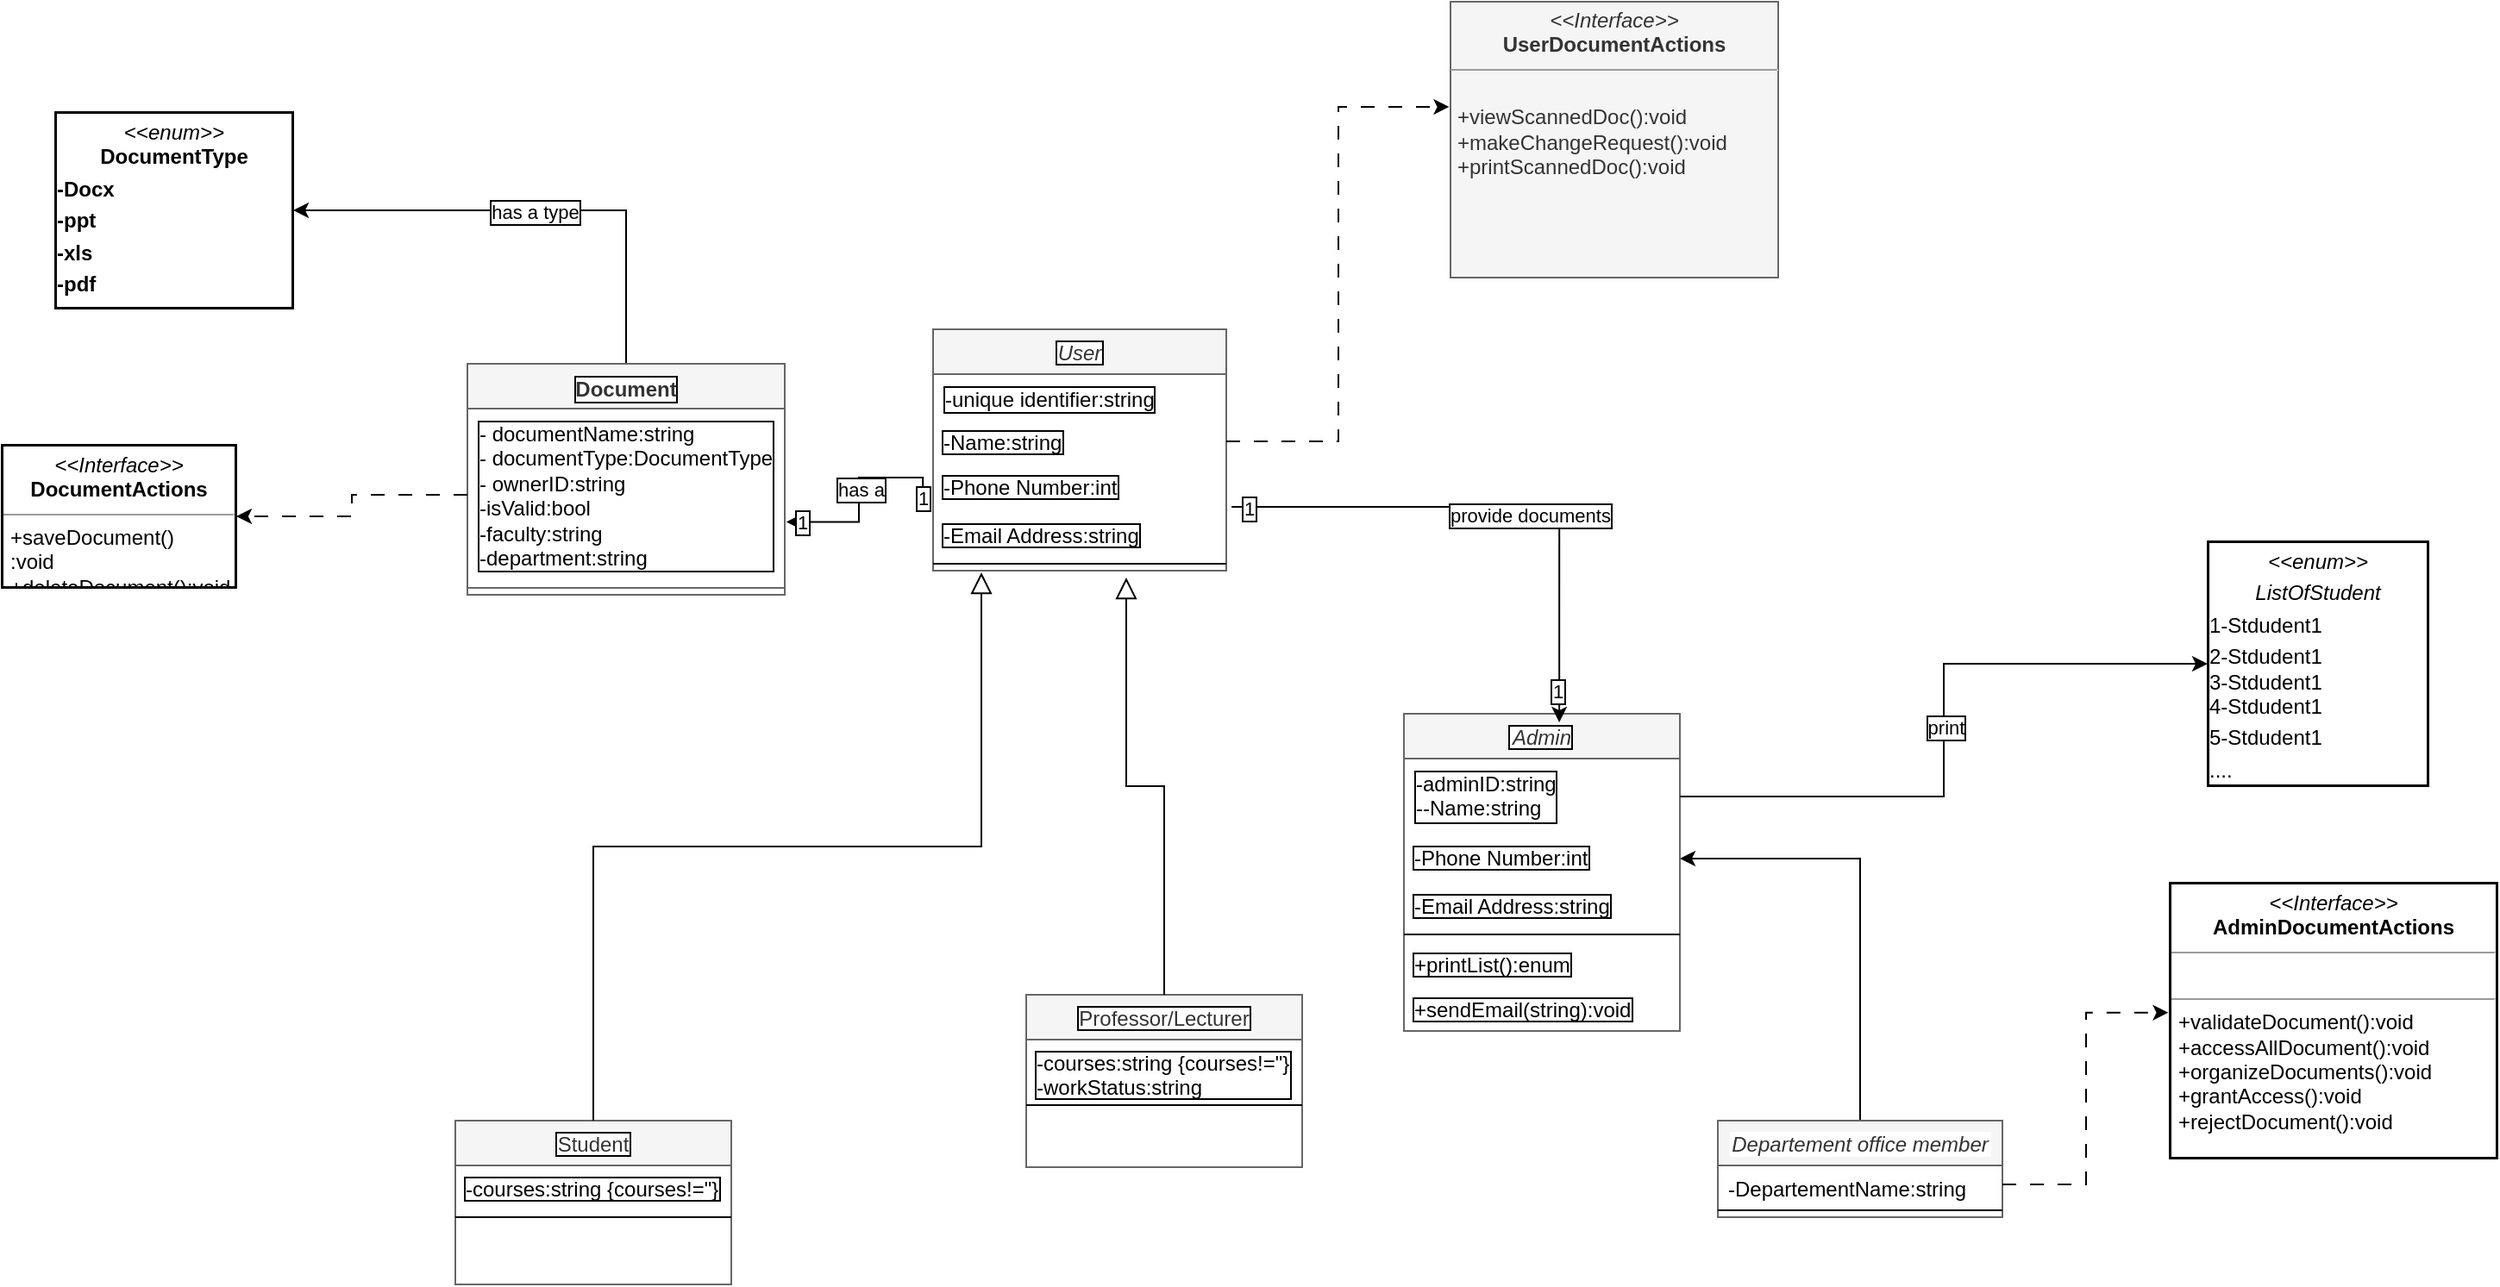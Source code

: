 <mxfile version="22.1.16" type="device">
  <diagram id="C5RBs43oDa-KdzZeNtuy" name="Page-1">
    <mxGraphModel dx="1159" dy="214" grid="0" gridSize="10" guides="1" tooltips="1" connect="1" arrows="1" fold="1" page="1" pageScale="1" pageWidth="827" pageHeight="1169" background="#FFFFFF" math="0" shadow="0">
      <root>
        <mxCell id="WIyWlLk6GJQsqaUBKTNV-0" />
        <mxCell id="WIyWlLk6GJQsqaUBKTNV-1" parent="WIyWlLk6GJQsqaUBKTNV-0" />
        <mxCell id="zkfFHV4jXpPFQw0GAbJ--6" value="Student" style="swimlane;fontStyle=0;align=center;verticalAlign=top;childLayout=stackLayout;horizontal=1;startSize=26;horizontalStack=0;resizeParent=1;resizeLast=0;collapsible=1;marginBottom=0;rounded=0;shadow=0;strokeWidth=1;fontColor=#333333;labelBackgroundColor=#FFFFFF;labelBorderColor=#000000;fillColor=#f5f5f5;strokeColor=#666666;" parent="WIyWlLk6GJQsqaUBKTNV-1" vertex="1">
          <mxGeometry x="-447" y="959" width="160" height="95" as="geometry">
            <mxRectangle x="-440" y="850" width="160" height="26" as="alternateBounds" />
          </mxGeometry>
        </mxCell>
        <mxCell id="zkfFHV4jXpPFQw0GAbJ--7" value="-courses:string {courses!=&quot;}" style="text;align=left;verticalAlign=top;spacingLeft=4;spacingRight=4;overflow=hidden;rotatable=0;points=[[0,0.5],[1,0.5]];portConstraint=eastwest;fontColor=#000000;labelBackgroundColor=#FFFFFF;labelBorderColor=#000000;" parent="zkfFHV4jXpPFQw0GAbJ--6" vertex="1">
          <mxGeometry y="26" width="160" height="26" as="geometry" />
        </mxCell>
        <mxCell id="zkfFHV4jXpPFQw0GAbJ--9" value="" style="line;html=1;strokeWidth=1;align=left;verticalAlign=middle;spacingTop=-1;spacingLeft=3;spacingRight=3;rotatable=0;labelPosition=right;points=[];portConstraint=eastwest;fontColor=#000000;labelBackgroundColor=#FFFFFF;labelBorderColor=#000000;" parent="zkfFHV4jXpPFQw0GAbJ--6" vertex="1">
          <mxGeometry y="52" width="160" height="8" as="geometry" />
        </mxCell>
        <mxCell id="zkfFHV4jXpPFQw0GAbJ--12" value="" style="endArrow=block;endSize=10;endFill=0;shadow=0;strokeWidth=1;rounded=0;edgeStyle=elbowEdgeStyle;elbow=vertical;fontColor=#000000;labelBackgroundColor=#FFFFFF;labelBorderColor=#000000;strokeColor=#000000;" parent="WIyWlLk6GJQsqaUBKTNV-1" source="zkfFHV4jXpPFQw0GAbJ--6" edge="1">
          <mxGeometry width="160" relative="1" as="geometry">
            <mxPoint x="-390" y="1000" as="sourcePoint" />
            <mxPoint x="-142" y="641" as="targetPoint" />
          </mxGeometry>
        </mxCell>
        <mxCell id="zkfFHV4jXpPFQw0GAbJ--13" value="Professor/Lecturer" style="swimlane;fontStyle=0;align=center;verticalAlign=top;childLayout=stackLayout;horizontal=1;startSize=26;horizontalStack=0;resizeParent=1;resizeLast=0;collapsible=1;marginBottom=0;rounded=0;shadow=0;strokeWidth=1;fontColor=#333333;labelBackgroundColor=#FFFFFF;labelBorderColor=#000000;fillColor=#f5f5f5;strokeColor=#666666;" parent="WIyWlLk6GJQsqaUBKTNV-1" vertex="1">
          <mxGeometry x="-116" y="886" width="160" height="100" as="geometry">
            <mxRectangle x="-220" y="864" width="170" height="26" as="alternateBounds" />
          </mxGeometry>
        </mxCell>
        <mxCell id="zkfFHV4jXpPFQw0GAbJ--14" value="-courses:string {courses!=&quot;}&#xa;-workStatus:string" style="text;align=left;verticalAlign=top;spacingLeft=4;spacingRight=4;overflow=hidden;rotatable=0;points=[[0,0.5],[1,0.5]];portConstraint=eastwest;fontColor=#000000;labelBackgroundColor=#FFFFFF;labelBorderColor=#000000;" parent="zkfFHV4jXpPFQw0GAbJ--13" vertex="1">
          <mxGeometry y="26" width="160" height="34" as="geometry" />
        </mxCell>
        <mxCell id="zkfFHV4jXpPFQw0GAbJ--15" value="" style="line;html=1;strokeWidth=1;align=left;verticalAlign=middle;spacingTop=-1;spacingLeft=3;spacingRight=3;rotatable=0;labelPosition=right;points=[];portConstraint=eastwest;fontColor=#000000;labelBackgroundColor=#FFFFFF;labelBorderColor=#000000;" parent="zkfFHV4jXpPFQw0GAbJ--13" vertex="1">
          <mxGeometry y="60" width="160" height="8" as="geometry" />
        </mxCell>
        <mxCell id="zkfFHV4jXpPFQw0GAbJ--16" value="" style="endArrow=block;endSize=10;endFill=0;shadow=0;strokeWidth=1;rounded=0;edgeStyle=elbowEdgeStyle;elbow=vertical;exitX=0.5;exitY=0;exitDx=0;exitDy=0;fontColor=#000000;labelBackgroundColor=#FFFFFF;labelBorderColor=#000000;strokeColor=#000000;" parent="WIyWlLk6GJQsqaUBKTNV-1" source="zkfFHV4jXpPFQw0GAbJ--13" edge="1">
          <mxGeometry width="160" relative="1" as="geometry">
            <mxPoint x="-101.97" y="952.02" as="sourcePoint" />
            <mxPoint x="-58" y="644" as="targetPoint" />
          </mxGeometry>
        </mxCell>
        <mxCell id="S61hB1X97pIQe1KyUAyb-24" style="edgeStyle=orthogonalEdgeStyle;rounded=0;orthogonalLoop=1;jettySize=auto;html=1;exitX=0.5;exitY=0;exitDx=0;exitDy=0;entryX=1;entryY=0.5;entryDx=0;entryDy=0;fontColor=#000000;labelBackgroundColor=#FFFFFF;labelBorderColor=#000000;strokeColor=#000000;" parent="WIyWlLk6GJQsqaUBKTNV-1" source="S61hB1X97pIQe1KyUAyb-16" target="S61hB1X97pIQe1KyUAyb-36" edge="1">
          <mxGeometry relative="1" as="geometry">
            <mxPoint x="560" y="180" as="targetPoint" />
          </mxGeometry>
        </mxCell>
        <mxCell id="S61hB1X97pIQe1KyUAyb-16" value="Departement office member" style="swimlane;fontStyle=2;align=center;verticalAlign=top;childLayout=stackLayout;horizontal=1;startSize=26;horizontalStack=0;resizeParent=1;resizeLast=0;collapsible=1;marginBottom=0;rounded=0;shadow=0;strokeWidth=1;fontColor=#333333;labelBackgroundColor=#FFFFFF;labelBorderColor=#FFFFFF;fillColor=#f5f5f5;strokeColor=#666666;" parent="WIyWlLk6GJQsqaUBKTNV-1" vertex="1">
          <mxGeometry x="285" y="959" width="165" height="56" as="geometry">
            <mxRectangle x="480" y="890" width="160" height="26" as="alternateBounds" />
          </mxGeometry>
        </mxCell>
        <mxCell id="S61hB1X97pIQe1KyUAyb-20" value="-DepartementName:string" style="text;align=left;verticalAlign=top;spacingLeft=4;spacingRight=4;overflow=hidden;rotatable=0;points=[[0,0.5],[1,0.5]];portConstraint=eastwest;rounded=0;shadow=0;html=0;fontColor=#000000;labelBackgroundColor=#FFFFFF;labelBorderColor=#FFFFFF;" parent="S61hB1X97pIQe1KyUAyb-16" vertex="1">
          <mxGeometry y="26" width="165" height="22" as="geometry" />
        </mxCell>
        <mxCell id="S61hB1X97pIQe1KyUAyb-21" value="" style="line;html=1;strokeWidth=1;align=left;verticalAlign=middle;spacingTop=-1;spacingLeft=3;spacingRight=3;rotatable=0;labelPosition=right;points=[];portConstraint=eastwest;fontColor=#000000;labelBackgroundColor=#FFFFFF;labelBorderColor=#000000;" parent="S61hB1X97pIQe1KyUAyb-16" vertex="1">
          <mxGeometry y="48" width="165" height="8" as="geometry" />
        </mxCell>
        <mxCell id="r0w45n-M8bAg3vHIU11i-13" style="edgeStyle=orthogonalEdgeStyle;rounded=0;orthogonalLoop=1;jettySize=auto;html=1;exitX=0.5;exitY=0;exitDx=0;exitDy=0;entryX=1;entryY=0.5;entryDx=0;entryDy=0;fontColor=#000000;labelBackgroundColor=#FFFFFF;labelBorderColor=#000000;strokeColor=#000000;" parent="WIyWlLk6GJQsqaUBKTNV-1" source="S61hB1X97pIQe1KyUAyb-40" target="r0w45n-M8bAg3vHIU11i-11" edge="1">
          <mxGeometry relative="1" as="geometry" />
        </mxCell>
        <mxCell id="r0w45n-M8bAg3vHIU11i-14" value="has a type" style="edgeLabel;html=1;align=center;verticalAlign=middle;resizable=0;points=[];fontColor=#000000;labelBackgroundColor=#FFFFFF;labelBorderColor=#000000;" parent="r0w45n-M8bAg3vHIU11i-13" vertex="1" connectable="0">
          <mxGeometry x="0.011" y="1" relative="1" as="geometry">
            <mxPoint as="offset" />
          </mxGeometry>
        </mxCell>
        <mxCell id="S61hB1X97pIQe1KyUAyb-40" value="Document" style="swimlane;fontStyle=1;align=center;verticalAlign=top;childLayout=stackLayout;horizontal=1;startSize=26;horizontalStack=0;resizeParent=1;resizeParentMax=0;resizeLast=0;collapsible=1;marginBottom=0;whiteSpace=wrap;html=1;fontColor=#333333;labelBackgroundColor=#FFFFFF;labelBorderColor=#000000;fillColor=#f5f5f5;strokeColor=#666666;" parent="WIyWlLk6GJQsqaUBKTNV-1" vertex="1">
          <mxGeometry x="-440" y="520" width="184" height="134" as="geometry">
            <mxRectangle x="-420" y="610" width="100" height="30" as="alternateBounds" />
          </mxGeometry>
        </mxCell>
        <mxCell id="S61hB1X97pIQe1KyUAyb-41" value="- documentName:string&lt;br&gt;- documentType:DocumentType&lt;br&gt;- ownerID:string&lt;br&gt;-isValid:bool&lt;br&gt;-faculty:string&lt;br&gt;-department:string" style="text;strokeColor=none;fillColor=none;align=left;verticalAlign=top;spacingLeft=4;spacingRight=4;overflow=hidden;rotatable=0;points=[[0,0.5],[1,0.5]];portConstraint=eastwest;whiteSpace=wrap;html=1;fontColor=#000000;labelBackgroundColor=#FFFFFF;labelBorderColor=#000000;" parent="S61hB1X97pIQe1KyUAyb-40" vertex="1">
          <mxGeometry y="26" width="184" height="100" as="geometry" />
        </mxCell>
        <mxCell id="S61hB1X97pIQe1KyUAyb-42" value="" style="line;strokeWidth=1;fillColor=none;align=left;verticalAlign=middle;spacingTop=-1;spacingLeft=3;spacingRight=3;rotatable=0;labelPosition=right;points=[];portConstraint=eastwest;strokeColor=inherit;fontColor=#000000;labelBackgroundColor=#FFFFFF;labelBorderColor=#000000;" parent="S61hB1X97pIQe1KyUAyb-40" vertex="1">
          <mxGeometry y="126" width="184" height="8" as="geometry" />
        </mxCell>
        <mxCell id="S61hB1X97pIQe1KyUAyb-44" style="edgeStyle=orthogonalEdgeStyle;rounded=0;orthogonalLoop=1;jettySize=auto;html=1;exitX=-0.035;exitY=0;exitDx=0;exitDy=0;entryX=1.005;entryY=0.657;entryDx=0;entryDy=0;entryPerimeter=0;exitPerimeter=0;fontColor=#000000;labelBackgroundColor=#FFFFFF;labelBorderColor=#000000;strokeColor=#000000;" parent="WIyWlLk6GJQsqaUBKTNV-1" source="S61hB1X97pIQe1KyUAyb-71" target="S61hB1X97pIQe1KyUAyb-41" edge="1">
          <mxGeometry relative="1" as="geometry">
            <mxPoint x="-210" y="709" as="sourcePoint" />
          </mxGeometry>
        </mxCell>
        <mxCell id="S61hB1X97pIQe1KyUAyb-48" value="1" style="edgeLabel;html=1;align=center;verticalAlign=middle;resizable=0;points=[];fontColor=#000000;labelBackgroundColor=#FFFFFF;labelBorderColor=#000000;" parent="S61hB1X97pIQe1KyUAyb-44" vertex="1" connectable="0">
          <mxGeometry x="-0.865" relative="1" as="geometry">
            <mxPoint as="offset" />
          </mxGeometry>
        </mxCell>
        <mxCell id="S61hB1X97pIQe1KyUAyb-49" value="1" style="edgeLabel;html=1;align=center;verticalAlign=middle;resizable=0;points=[];fontColor=#000000;labelBackgroundColor=#FFFFFF;labelBorderColor=#000000;" parent="S61hB1X97pIQe1KyUAyb-44" vertex="1" connectable="0">
          <mxGeometry x="0.869" relative="1" as="geometry">
            <mxPoint as="offset" />
          </mxGeometry>
        </mxCell>
        <mxCell id="S61hB1X97pIQe1KyUAyb-50" value="has a" style="edgeLabel;html=1;align=center;verticalAlign=middle;resizable=0;points=[];fontColor=#000000;labelBackgroundColor=#FFFFFF;labelBorderColor=#000000;" parent="S61hB1X97pIQe1KyUAyb-44" vertex="1" connectable="0">
          <mxGeometry x="0.016" y="1" relative="1" as="geometry">
            <mxPoint as="offset" />
          </mxGeometry>
        </mxCell>
        <mxCell id="S61hB1X97pIQe1KyUAyb-33" value="Admin" style="swimlane;fontStyle=2;align=center;verticalAlign=top;childLayout=stackLayout;horizontal=1;startSize=26;horizontalStack=0;resizeParent=1;resizeLast=0;collapsible=1;marginBottom=0;rounded=0;shadow=0;strokeWidth=1;fontColor=#333333;labelBackgroundColor=#FFFFFF;labelBorderColor=#000000;fillColor=#f5f5f5;strokeColor=#666666;" parent="WIyWlLk6GJQsqaUBKTNV-1" vertex="1">
          <mxGeometry x="103" y="723" width="160" height="184" as="geometry">
            <mxRectangle x="254" y="830" width="160" height="26" as="alternateBounds" />
          </mxGeometry>
        </mxCell>
        <mxCell id="S61hB1X97pIQe1KyUAyb-34" value="-adminID:string&lt;br&gt;--Name:string" style="text;strokeColor=none;fillColor=none;align=left;verticalAlign=top;spacingLeft=4;spacingRight=4;overflow=hidden;rotatable=0;points=[[0,0.5],[1,0.5]];portConstraint=eastwest;whiteSpace=wrap;html=1;fontColor=#000000;labelBackgroundColor=#FFFFFF;labelBorderColor=#000000;" parent="S61hB1X97pIQe1KyUAyb-33" vertex="1">
          <mxGeometry y="26" width="160" height="44" as="geometry" />
        </mxCell>
        <mxCell id="S61hB1X97pIQe1KyUAyb-36" value="-Phone Number:int" style="text;align=left;verticalAlign=top;spacingLeft=4;spacingRight=4;overflow=hidden;rotatable=0;points=[[0,0.5],[1,0.5]];portConstraint=eastwest;rounded=0;shadow=0;html=0;fontColor=#000000;labelBackgroundColor=#FFFFFF;labelBorderColor=#000000;" parent="S61hB1X97pIQe1KyUAyb-33" vertex="1">
          <mxGeometry y="70" width="160" height="28" as="geometry" />
        </mxCell>
        <mxCell id="S61hB1X97pIQe1KyUAyb-37" value="-Email Address:string" style="text;align=left;verticalAlign=top;spacingLeft=4;spacingRight=4;overflow=hidden;rotatable=0;points=[[0,0.5],[1,0.5]];portConstraint=eastwest;rounded=0;shadow=0;html=0;fontColor=#000000;labelBackgroundColor=#FFFFFF;labelBorderColor=#000000;" parent="S61hB1X97pIQe1KyUAyb-33" vertex="1">
          <mxGeometry y="98" width="160" height="26" as="geometry" />
        </mxCell>
        <mxCell id="S61hB1X97pIQe1KyUAyb-38" value="" style="line;html=1;strokeWidth=1;align=left;verticalAlign=middle;spacingTop=-1;spacingLeft=3;spacingRight=3;rotatable=0;labelPosition=right;points=[];portConstraint=eastwest;fontColor=#000000;labelBackgroundColor=#FFFFFF;labelBorderColor=#000000;" parent="S61hB1X97pIQe1KyUAyb-33" vertex="1">
          <mxGeometry y="124" width="160" height="8" as="geometry" />
        </mxCell>
        <mxCell id="S61hB1X97pIQe1KyUAyb-39" value="+printList():enum" style="text;align=left;verticalAlign=top;spacingLeft=4;spacingRight=4;overflow=hidden;rotatable=0;points=[[0,0.5],[1,0.5]];portConstraint=eastwest;fontColor=#000000;labelBackgroundColor=#FFFFFF;labelBorderColor=#000000;" parent="S61hB1X97pIQe1KyUAyb-33" vertex="1">
          <mxGeometry y="132" width="160" height="26" as="geometry" />
        </mxCell>
        <mxCell id="-xaO_oVaFbOYFfkfcEF4-2" value="+sendEmail(string):void" style="text;align=left;verticalAlign=top;spacingLeft=4;spacingRight=4;overflow=hidden;rotatable=0;points=[[0,0.5],[1,0.5]];portConstraint=eastwest;fontColor=#000000;labelBackgroundColor=#FFFFFF;labelBorderColor=#000000;" vertex="1" parent="S61hB1X97pIQe1KyUAyb-33">
          <mxGeometry y="158" width="160" height="26" as="geometry" />
        </mxCell>
        <mxCell id="S61hB1X97pIQe1KyUAyb-63" style="edgeStyle=orthogonalEdgeStyle;rounded=0;orthogonalLoop=1;jettySize=auto;html=1;exitX=1.018;exitY=-0.115;exitDx=0;exitDy=0;entryX=0.563;entryY=0.027;entryDx=0;entryDy=0;entryPerimeter=0;exitPerimeter=0;fontColor=#000000;labelBackgroundColor=#FFFFFF;labelBorderColor=#000000;strokeColor=#000000;" parent="WIyWlLk6GJQsqaUBKTNV-1" source="S61hB1X97pIQe1KyUAyb-71" target="S61hB1X97pIQe1KyUAyb-33" edge="1">
          <mxGeometry relative="1" as="geometry">
            <mxPoint x="-50" y="709" as="sourcePoint" />
          </mxGeometry>
        </mxCell>
        <mxCell id="S61hB1X97pIQe1KyUAyb-64" value="1" style="edgeLabel;html=1;align=center;verticalAlign=middle;resizable=0;points=[];fontColor=#000000;labelBackgroundColor=#FFFFFF;labelBorderColor=#000000;" parent="S61hB1X97pIQe1KyUAyb-63" vertex="1" connectable="0">
          <mxGeometry x="-0.941" y="-1" relative="1" as="geometry">
            <mxPoint as="offset" />
          </mxGeometry>
        </mxCell>
        <mxCell id="S61hB1X97pIQe1KyUAyb-65" value="provide documents" style="edgeLabel;html=1;align=center;verticalAlign=middle;resizable=0;points=[];fontColor=#000000;labelBackgroundColor=#FFFFFF;labelBorderColor=#000000;" parent="S61hB1X97pIQe1KyUAyb-63" vertex="1" connectable="0">
          <mxGeometry x="0.095" y="-5" relative="1" as="geometry">
            <mxPoint as="offset" />
          </mxGeometry>
        </mxCell>
        <mxCell id="S61hB1X97pIQe1KyUAyb-66" value="1" style="edgeLabel;html=1;align=center;verticalAlign=middle;resizable=0;points=[];fontColor=#000000;labelBackgroundColor=#FFFFFF;labelBorderColor=#000000;" parent="S61hB1X97pIQe1KyUAyb-63" vertex="1" connectable="0">
          <mxGeometry x="0.881" y="-1" relative="1" as="geometry">
            <mxPoint as="offset" />
          </mxGeometry>
        </mxCell>
        <mxCell id="S61hB1X97pIQe1KyUAyb-67" value="User" style="swimlane;fontStyle=2;align=center;verticalAlign=top;childLayout=stackLayout;horizontal=1;startSize=26;horizontalStack=0;resizeParent=1;resizeLast=0;collapsible=1;marginBottom=0;rounded=0;shadow=0;strokeWidth=1;fontColor=#333333;labelBackgroundColor=#FFFFFF;labelBorderColor=#000000;fillColor=#f5f5f5;strokeColor=#666666;" parent="WIyWlLk6GJQsqaUBKTNV-1" vertex="1">
          <mxGeometry x="-170" y="500" width="170" height="140" as="geometry">
            <mxRectangle x="-210" y="700" width="160" height="26" as="alternateBounds" />
          </mxGeometry>
        </mxCell>
        <mxCell id="S61hB1X97pIQe1KyUAyb-68" value="-unique identifier:string" style="text;strokeColor=none;fillColor=none;align=left;verticalAlign=top;spacingLeft=4;spacingRight=4;overflow=hidden;rotatable=0;points=[[0,0.5],[1,0.5]];portConstraint=eastwest;whiteSpace=wrap;html=1;fontColor=#000000;labelBackgroundColor=#FFFFFF;labelBorderColor=#000000;" parent="S61hB1X97pIQe1KyUAyb-67" vertex="1">
          <mxGeometry y="26" width="170" height="26" as="geometry" />
        </mxCell>
        <mxCell id="S61hB1X97pIQe1KyUAyb-69" value="-Name:string" style="text;align=left;verticalAlign=top;spacingLeft=4;spacingRight=4;overflow=hidden;rotatable=0;points=[[0,0.5],[1,0.5]];portConstraint=eastwest;fontColor=#000000;labelBackgroundColor=#FFFFFF;labelBorderColor=#000000;" parent="S61hB1X97pIQe1KyUAyb-67" vertex="1">
          <mxGeometry y="52" width="170" height="26" as="geometry" />
        </mxCell>
        <mxCell id="S61hB1X97pIQe1KyUAyb-70" value="-Phone Number:int" style="text;align=left;verticalAlign=top;spacingLeft=4;spacingRight=4;overflow=hidden;rotatable=0;points=[[0,0.5],[1,0.5]];portConstraint=eastwest;rounded=0;shadow=0;html=0;fontColor=#000000;labelBackgroundColor=#FFFFFF;labelBorderColor=#000000;" parent="S61hB1X97pIQe1KyUAyb-67" vertex="1">
          <mxGeometry y="78" width="170" height="28" as="geometry" />
        </mxCell>
        <mxCell id="S61hB1X97pIQe1KyUAyb-71" value="-Email Address:string" style="text;align=left;verticalAlign=top;spacingLeft=4;spacingRight=4;overflow=hidden;rotatable=0;points=[[0,0.5],[1,0.5]];portConstraint=eastwest;rounded=0;shadow=0;html=0;fontColor=#000000;labelBackgroundColor=#FFFFFF;labelBorderColor=#000000;" parent="S61hB1X97pIQe1KyUAyb-67" vertex="1">
          <mxGeometry y="106" width="170" height="26" as="geometry" />
        </mxCell>
        <mxCell id="S61hB1X97pIQe1KyUAyb-72" value="" style="line;html=1;strokeWidth=1;align=left;verticalAlign=middle;spacingTop=-1;spacingLeft=3;spacingRight=3;rotatable=0;labelPosition=right;points=[];portConstraint=eastwest;fontColor=#000000;labelBackgroundColor=#FFFFFF;labelBorderColor=#000000;" parent="S61hB1X97pIQe1KyUAyb-67" vertex="1">
          <mxGeometry y="132" width="170" height="8" as="geometry" />
        </mxCell>
        <mxCell id="r0w45n-M8bAg3vHIU11i-3" value="&lt;p style=&quot;margin:0px;margin-top:4px;text-align:center;&quot;&gt;&lt;i&gt;&amp;lt;&amp;lt;Interface&amp;gt;&amp;gt;&lt;/i&gt;&lt;br&gt;&lt;b&gt;DocumentActions&lt;/b&gt;&lt;/p&gt;&lt;hr size=&quot;1&quot;&gt;&lt;p style=&quot;margin:0px;margin-left:4px;&quot;&gt;+saveDocument() :void&amp;nbsp;&lt;span style=&quot;&quot;&gt;&amp;nbsp;&lt;/span&gt;&lt;/p&gt;&lt;p style=&quot;margin:0px;margin-left:4px;&quot;&gt;+deleteDocument():void&lt;/p&gt;" style="verticalAlign=top;align=left;overflow=fill;fontSize=12;fontFamily=Helvetica;html=1;whiteSpace=wrap;fontColor=#000000;labelBackgroundColor=#FFFFFF;labelBorderColor=#000000;" parent="WIyWlLk6GJQsqaUBKTNV-1" vertex="1">
          <mxGeometry x="-710" y="567" width="136" height="83" as="geometry" />
        </mxCell>
        <mxCell id="r0w45n-M8bAg3vHIU11i-5" style="edgeStyle=orthogonalEdgeStyle;rounded=0;orthogonalLoop=1;jettySize=auto;html=1;exitX=0;exitY=0.5;exitDx=0;exitDy=0;dashed=1;dashPattern=8 8;fontColor=#000000;labelBackgroundColor=#FFFFFF;labelBorderColor=#000000;strokeColor=#000000;" parent="WIyWlLk6GJQsqaUBKTNV-1" source="S61hB1X97pIQe1KyUAyb-41" target="r0w45n-M8bAg3vHIU11i-3" edge="1">
          <mxGeometry relative="1" as="geometry">
            <mxPoint x="-510" y="630" as="targetPoint" />
          </mxGeometry>
        </mxCell>
        <mxCell id="r0w45n-M8bAg3vHIU11i-8" value="&lt;p style=&quot;margin:0px;margin-top:4px;text-align:center;&quot;&gt;&lt;i&gt;&amp;lt;&amp;lt;enum&amp;gt;&amp;gt;&lt;/i&gt;&lt;/p&gt;&lt;p style=&quot;margin:0px;margin-top:4px;text-align:center;&quot;&gt;&lt;i&gt;ListOfStudent&lt;/i&gt;&lt;/p&gt;&lt;p style=&quot;text-align: justify; margin: 4px 0px 0px;&quot;&gt;1-Stdudent1&lt;/p&gt;&lt;p style=&quot;text-align: justify; margin: 4px 0px 0px;&quot;&gt;2-Stdudent1&lt;br&gt;&lt;/p&gt;3-Stdudent1&lt;br&gt;4-Stdudent1&lt;br&gt;&lt;p style=&quot;text-align: justify; margin: 4px 0px 0px;&quot;&gt;5-Stdudent1&lt;br&gt;&lt;/p&gt;&lt;p style=&quot;text-align: justify; margin: 4px 0px 0px;&quot;&gt;....&lt;/p&gt;" style="verticalAlign=top;align=left;overflow=fill;fontSize=12;fontFamily=Helvetica;html=1;whiteSpace=wrap;fontColor=#000000;labelBackgroundColor=#FFFFFF;labelBorderColor=#000000;" parent="WIyWlLk6GJQsqaUBKTNV-1" vertex="1">
          <mxGeometry x="569" y="623" width="128" height="142" as="geometry" />
        </mxCell>
        <mxCell id="r0w45n-M8bAg3vHIU11i-9" style="edgeStyle=orthogonalEdgeStyle;rounded=0;orthogonalLoop=1;jettySize=auto;html=1;exitX=1;exitY=0.5;exitDx=0;exitDy=0;entryX=0;entryY=0.5;entryDx=0;entryDy=0;fontColor=#000000;labelBackgroundColor=#FFFFFF;labelBorderColor=#000000;strokeColor=#000000;" parent="WIyWlLk6GJQsqaUBKTNV-1" source="S61hB1X97pIQe1KyUAyb-34" target="r0w45n-M8bAg3vHIU11i-8" edge="1">
          <mxGeometry relative="1" as="geometry" />
        </mxCell>
        <mxCell id="r0w45n-M8bAg3vHIU11i-10" value="print" style="edgeLabel;html=1;align=center;verticalAlign=middle;resizable=0;points=[];fontColor=#000000;labelBackgroundColor=#FFFFFF;labelBorderColor=#000000;" parent="r0w45n-M8bAg3vHIU11i-9" vertex="1" connectable="0">
          <mxGeometry x="0.011" y="-1" relative="1" as="geometry">
            <mxPoint as="offset" />
          </mxGeometry>
        </mxCell>
        <mxCell id="r0w45n-M8bAg3vHIU11i-11" value="&lt;p style=&quot;margin:0px;margin-top:4px;text-align:center;&quot;&gt;&amp;lt;&amp;lt;&lt;i&gt;enum&amp;gt;&amp;gt;&lt;/i&gt;&lt;br&gt;&lt;b&gt;DocumentType&lt;/b&gt;&lt;/p&gt;&lt;p style=&quot;text-align: justify; margin: 4px 0px 0px;&quot;&gt;&lt;b&gt;-Docx&lt;/b&gt;&lt;/p&gt;&lt;p style=&quot;text-align: justify; margin: 4px 0px 0px;&quot;&gt;&lt;b&gt;-ppt&lt;/b&gt;&lt;/p&gt;&lt;p style=&quot;text-align: justify; margin: 4px 0px 0px;&quot;&gt;&lt;b&gt;-xls&lt;/b&gt;&lt;/p&gt;&lt;p style=&quot;text-align: justify; margin: 4px 0px 0px;&quot;&gt;&lt;b&gt;-pdf&lt;/b&gt;&lt;/p&gt;" style="verticalAlign=top;align=left;overflow=fill;fontSize=12;fontFamily=Helvetica;html=1;whiteSpace=wrap;fontColor=#000000;labelBackgroundColor=#FFFFFF;labelBorderColor=#000000;" parent="WIyWlLk6GJQsqaUBKTNV-1" vertex="1">
          <mxGeometry x="-679" y="374" width="138" height="114" as="geometry" />
        </mxCell>
        <mxCell id="-xaO_oVaFbOYFfkfcEF4-0" value="&lt;p style=&quot;margin:0px;margin-top:4px;text-align:center;&quot;&gt;&lt;i&gt;&amp;lt;&amp;lt;Interface&amp;gt;&amp;gt;&lt;/i&gt;&lt;br&gt;&lt;b&gt;UserDocumentActions&lt;/b&gt;&lt;/p&gt;&lt;hr size=&quot;1&quot;&gt;&lt;p style=&quot;margin:0px;margin-left:4px;&quot;&gt;&lt;br&gt;&lt;/p&gt;&lt;p style=&quot;margin:0px;margin-left:4px;&quot;&gt;&lt;span style=&quot;&quot;&gt;+viewScannedDoc():void&lt;/span&gt;&lt;br style=&quot;padding: 0px; margin: 0px;&quot;&gt;&lt;span style=&quot;&quot;&gt;+makeChangeRequest():void&lt;/span&gt;&lt;br style=&quot;padding: 0px; margin: 0px;&quot;&gt;&lt;span style=&quot;&quot;&gt;+printScannedDoc():void&lt;/span&gt;&lt;br&gt;&lt;/p&gt;" style="verticalAlign=top;align=left;overflow=fill;fontSize=12;fontFamily=Helvetica;html=1;whiteSpace=wrap;fillColor=#f5f5f5;fontColor=#333333;strokeColor=#666666;" vertex="1" parent="WIyWlLk6GJQsqaUBKTNV-1">
          <mxGeometry x="130" y="310" width="190" height="160" as="geometry" />
        </mxCell>
        <mxCell id="-xaO_oVaFbOYFfkfcEF4-1" style="edgeStyle=orthogonalEdgeStyle;rounded=0;orthogonalLoop=1;jettySize=auto;html=1;exitX=1;exitY=0.5;exitDx=0;exitDy=0;entryX=-0.004;entryY=0.381;entryDx=0;entryDy=0;entryPerimeter=0;dashed=1;dashPattern=8 8;fontColor=#000000;labelBackgroundColor=#FFFFFF;labelBorderColor=#000000;strokeColor=#000000;" edge="1" parent="WIyWlLk6GJQsqaUBKTNV-1" source="S61hB1X97pIQe1KyUAyb-69" target="-xaO_oVaFbOYFfkfcEF4-0">
          <mxGeometry relative="1" as="geometry" />
        </mxCell>
        <mxCell id="-xaO_oVaFbOYFfkfcEF4-3" value="&lt;p style=&quot;margin:0px;margin-top:4px;text-align:center;&quot;&gt;&lt;i&gt;&amp;lt;&amp;lt;Interface&amp;gt;&amp;gt;&lt;/i&gt;&lt;br&gt;&lt;b&gt;AdminDocumentActions&lt;/b&gt;&lt;/p&gt;&lt;hr size=&quot;1&quot;&gt;&lt;p style=&quot;margin:0px;margin-left:4px;&quot;&gt;&lt;br&gt;&lt;/p&gt;&lt;hr size=&quot;1&quot;&gt;&lt;p style=&quot;margin:0px;margin-left:4px;&quot;&gt;+validateDocument():void&lt;br style=&quot;padding: 0px; margin: 0px;&quot;&gt;&lt;span style=&quot;&quot;&gt;+accessAllDocument():void&lt;/span&gt;&lt;br style=&quot;padding: 0px; margin: 0px;&quot;&gt;&lt;span style=&quot;&quot;&gt;+organizeDocuments():void&lt;/span&gt;&lt;br style=&quot;padding: 0px; margin: 0px;&quot;&gt;&lt;span style=&quot;&quot;&gt;+grantAccess():void&lt;br&gt;+rejectDocument():void&lt;/span&gt;&lt;br&gt;&lt;/p&gt;" style="verticalAlign=top;align=left;overflow=fill;fontSize=12;fontFamily=Helvetica;html=1;whiteSpace=wrap;fontColor=#000000;labelBackgroundColor=#FFFFFF;labelBorderColor=#000000;" vertex="1" parent="WIyWlLk6GJQsqaUBKTNV-1">
          <mxGeometry x="547" y="821" width="190" height="160" as="geometry" />
        </mxCell>
        <mxCell id="-xaO_oVaFbOYFfkfcEF4-4" style="edgeStyle=orthogonalEdgeStyle;rounded=0;orthogonalLoop=1;jettySize=auto;html=1;exitX=1;exitY=0.5;exitDx=0;exitDy=0;entryX=-0.004;entryY=0.471;entryDx=0;entryDy=0;entryPerimeter=0;dashed=1;dashPattern=8 8;fontColor=#000000;labelBackgroundColor=#FFFFFF;labelBorderColor=#000000;strokeColor=#000000;" edge="1" parent="WIyWlLk6GJQsqaUBKTNV-1" source="S61hB1X97pIQe1KyUAyb-20" target="-xaO_oVaFbOYFfkfcEF4-3">
          <mxGeometry relative="1" as="geometry" />
        </mxCell>
      </root>
    </mxGraphModel>
  </diagram>
</mxfile>
